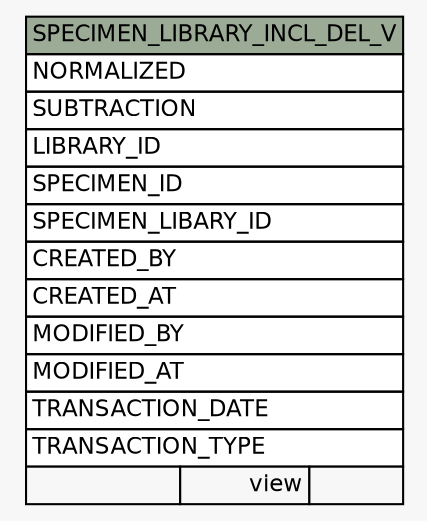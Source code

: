 // dot 2.38.0 on Windows 10 10.0
// SchemaSpy rev Unknown
digraph "SPECIMEN_LIBRARY_INCL_DEL_V" {
  graph [
    rankdir="RL"
    bgcolor="#f7f7f7"
    nodesep="0.18"
    ranksep="0.46"
    fontname="Helvetica"
    fontsize="11"
  ];
  node [
    fontname="Helvetica"
    fontsize="11"
    shape="plaintext"
  ];
  edge [
    arrowsize="0.8"
  ];
  "SPECIMEN_LIBRARY_INCL_DEL_V" [
    label=<
    <TABLE BORDER="0" CELLBORDER="1" CELLSPACING="0" BGCOLOR="#ffffff">
      <TR><TD COLSPAN="3" BGCOLOR="#9bab96" ALIGN="CENTER">SPECIMEN_LIBRARY_INCL_DEL_V</TD></TR>
      <TR><TD PORT="NORMALIZED" COLSPAN="3" ALIGN="LEFT">NORMALIZED</TD></TR>
      <TR><TD PORT="SUBTRACTION" COLSPAN="3" ALIGN="LEFT">SUBTRACTION</TD></TR>
      <TR><TD PORT="LIBRARY_ID" COLSPAN="3" ALIGN="LEFT">LIBRARY_ID</TD></TR>
      <TR><TD PORT="SPECIMEN_ID" COLSPAN="3" ALIGN="LEFT">SPECIMEN_ID</TD></TR>
      <TR><TD PORT="SPECIMEN_LIBARY_ID" COLSPAN="3" ALIGN="LEFT">SPECIMEN_LIBARY_ID</TD></TR>
      <TR><TD PORT="CREATED_BY" COLSPAN="3" ALIGN="LEFT">CREATED_BY</TD></TR>
      <TR><TD PORT="CREATED_AT" COLSPAN="3" ALIGN="LEFT">CREATED_AT</TD></TR>
      <TR><TD PORT="MODIFIED_BY" COLSPAN="3" ALIGN="LEFT">MODIFIED_BY</TD></TR>
      <TR><TD PORT="MODIFIED_AT" COLSPAN="3" ALIGN="LEFT">MODIFIED_AT</TD></TR>
      <TR><TD PORT="TRANSACTION_DATE" COLSPAN="3" ALIGN="LEFT">TRANSACTION_DATE</TD></TR>
      <TR><TD PORT="TRANSACTION_TYPE" COLSPAN="3" ALIGN="LEFT">TRANSACTION_TYPE</TD></TR>
      <TR><TD ALIGN="LEFT" BGCOLOR="#f7f7f7">  </TD><TD ALIGN="RIGHT" BGCOLOR="#f7f7f7">view</TD><TD ALIGN="RIGHT" BGCOLOR="#f7f7f7">  </TD></TR>
    </TABLE>>
    URL="tables/SPECIMEN_LIBRARY_INCL_DEL_V.html"
    tooltip="SPECIMEN_LIBRARY_INCL_DEL_V"
  ];
}
